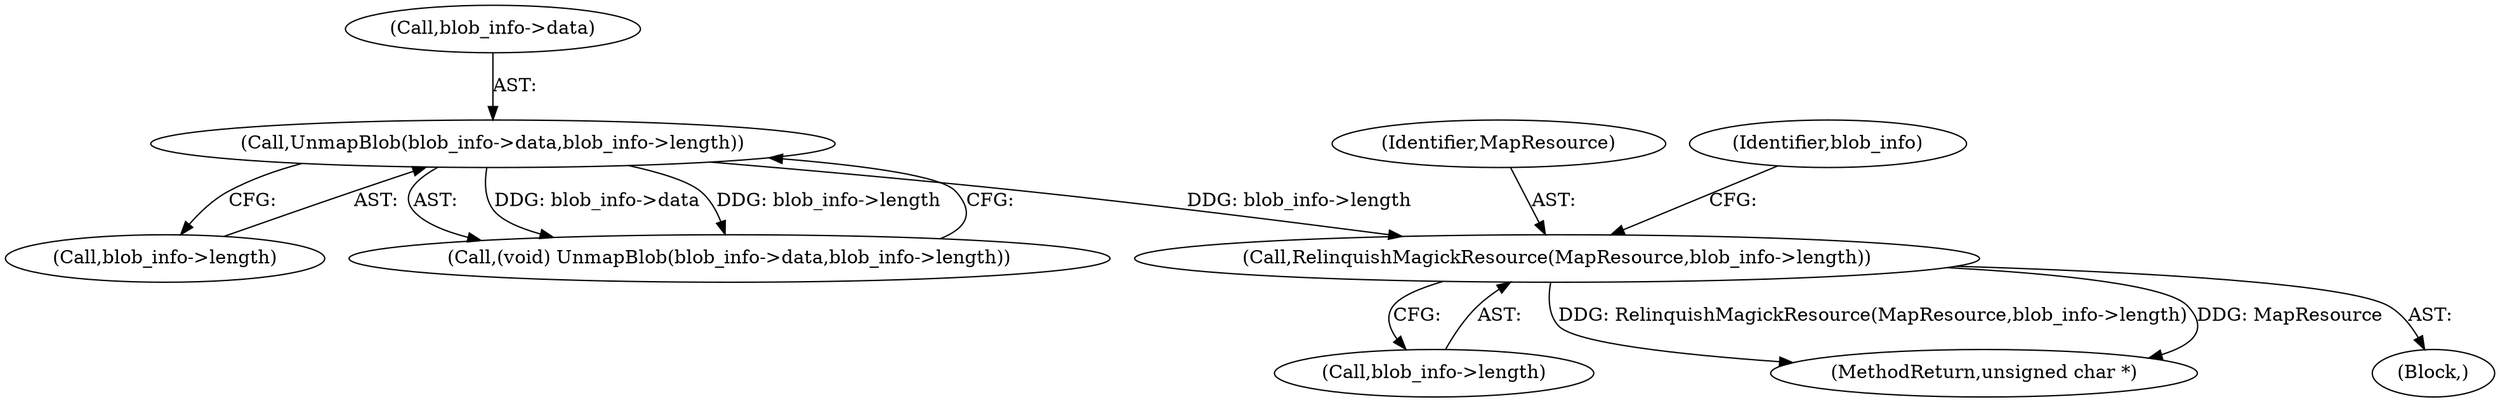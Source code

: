 digraph "0_ImageMagick6_614a257295bdcdeda347086761062ac7658b6830@pointer" {
"1000143" [label="(Call,RelinquishMagickResource(MapResource,blob_info->length))"];
"1000131" [label="(Call,UnmapBlob(blob_info->data,blob_info->length))"];
"1000144" [label="(Identifier,MapResource)"];
"1000150" [label="(Identifier,blob_info)"];
"1000145" [label="(Call,blob_info->length)"];
"1000143" [label="(Call,RelinquishMagickResource(MapResource,blob_info->length))"];
"1000135" [label="(Call,blob_info->length)"];
"1000131" [label="(Call,UnmapBlob(blob_info->data,blob_info->length))"];
"1000213" [label="(MethodReturn,unsigned char *)"];
"1000132" [label="(Call,blob_info->data)"];
"1000129" [label="(Call,(void) UnmapBlob(blob_info->data,blob_info->length))"];
"1000128" [label="(Block,)"];
"1000143" -> "1000128"  [label="AST: "];
"1000143" -> "1000145"  [label="CFG: "];
"1000144" -> "1000143"  [label="AST: "];
"1000145" -> "1000143"  [label="AST: "];
"1000150" -> "1000143"  [label="CFG: "];
"1000143" -> "1000213"  [label="DDG: RelinquishMagickResource(MapResource,blob_info->length)"];
"1000143" -> "1000213"  [label="DDG: MapResource"];
"1000131" -> "1000143"  [label="DDG: blob_info->length"];
"1000131" -> "1000129"  [label="AST: "];
"1000131" -> "1000135"  [label="CFG: "];
"1000132" -> "1000131"  [label="AST: "];
"1000135" -> "1000131"  [label="AST: "];
"1000129" -> "1000131"  [label="CFG: "];
"1000131" -> "1000129"  [label="DDG: blob_info->data"];
"1000131" -> "1000129"  [label="DDG: blob_info->length"];
}
